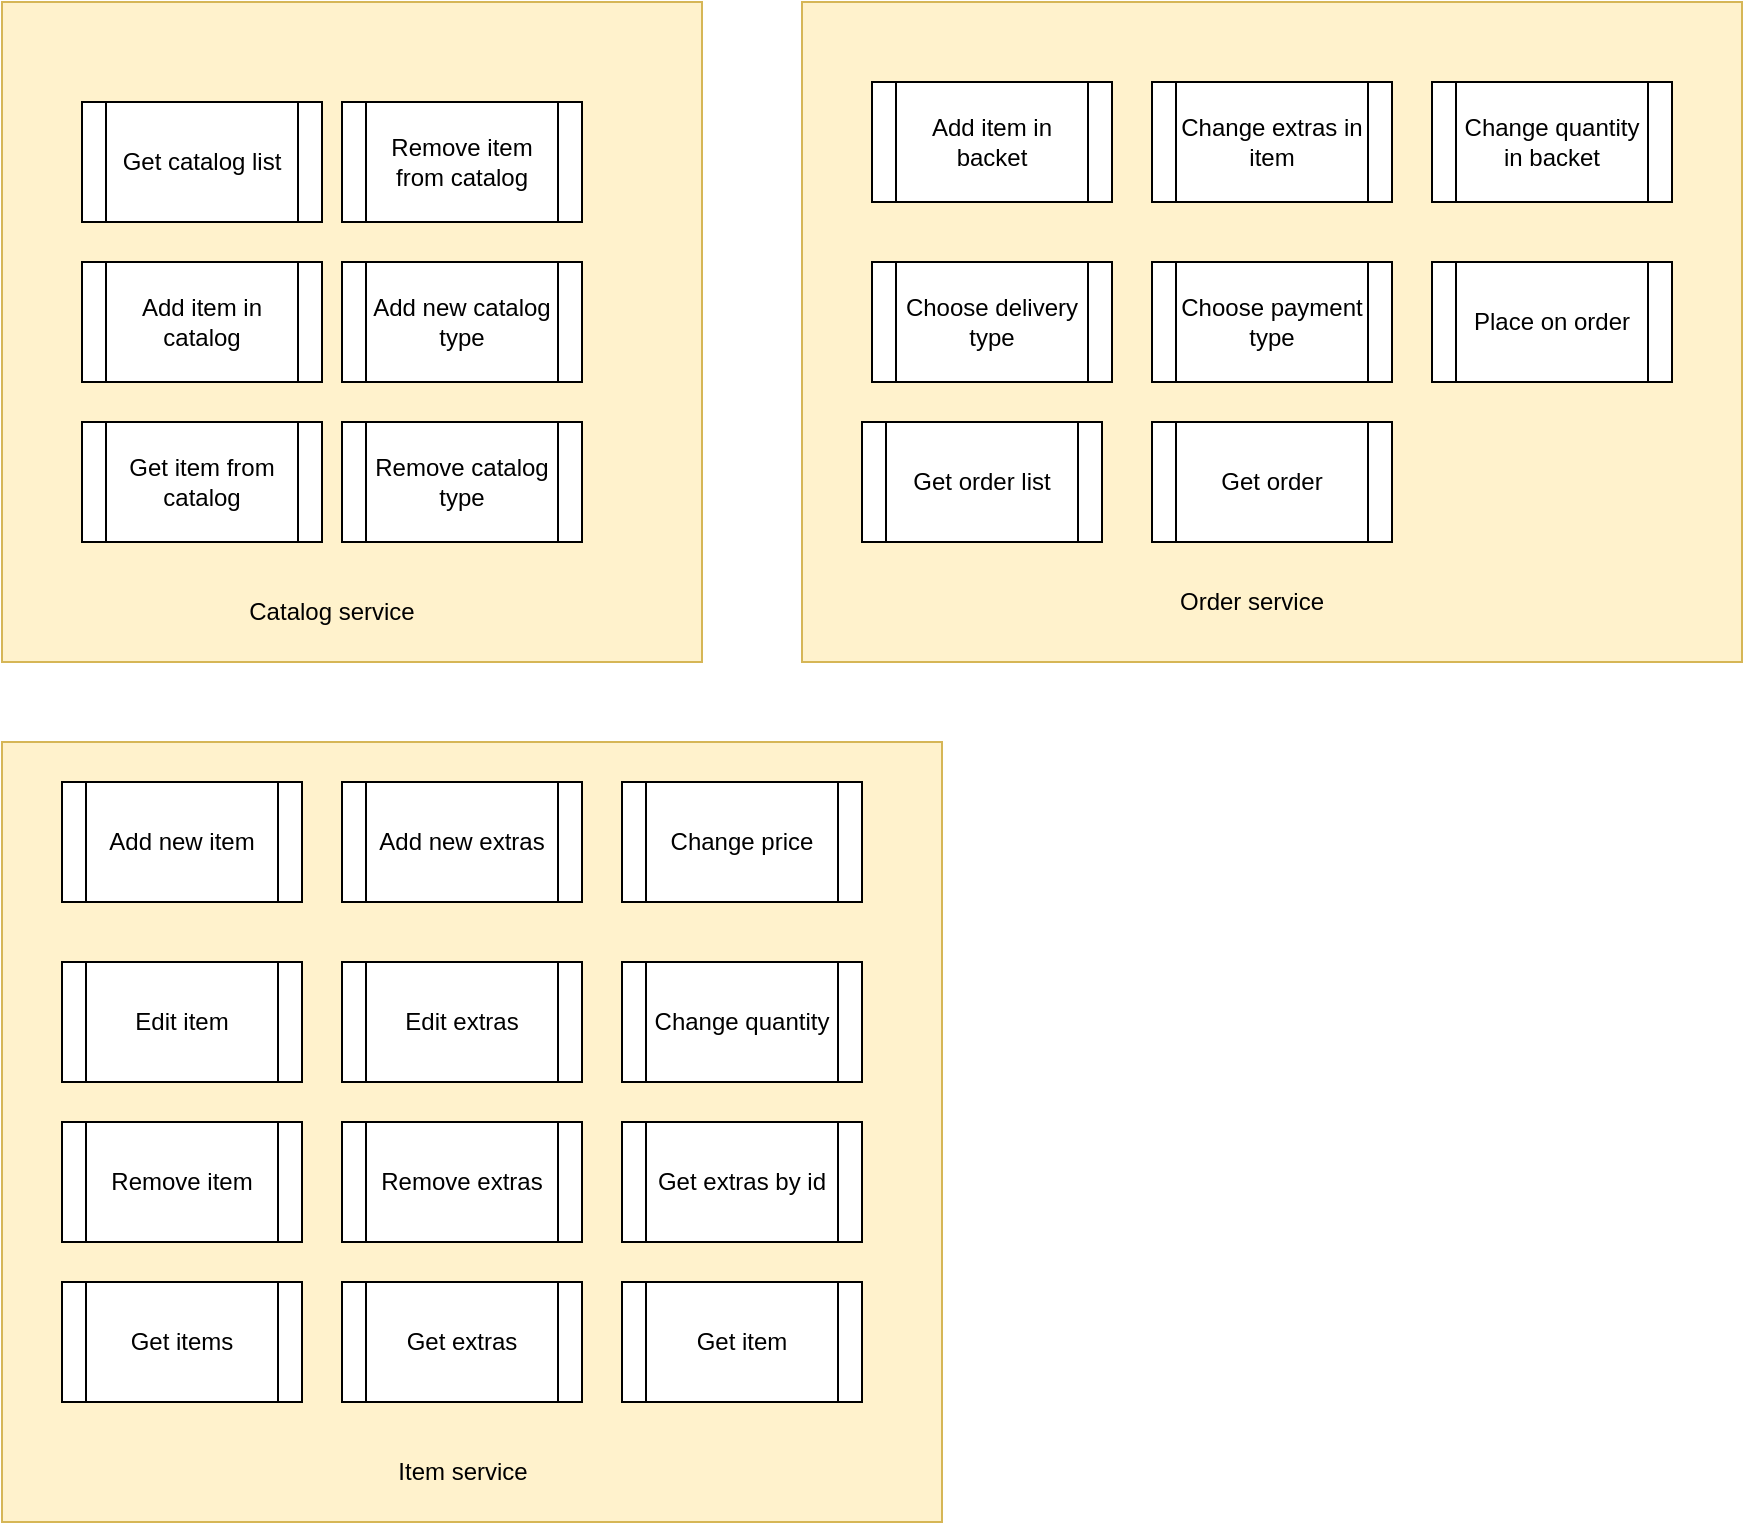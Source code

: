 <mxfile version="19.0.3" type="device"><diagram id="8uJz3vSbfBE7gGNFCVrS" name="Страница 1"><mxGraphModel dx="2062" dy="1217" grid="1" gridSize="10" guides="1" tooltips="1" connect="1" arrows="1" fold="1" page="1" pageScale="1" pageWidth="827" pageHeight="1169" math="0" shadow="0"><root><mxCell id="0"/><mxCell id="1" parent="0"/><mxCell id="5Ld_4mMBNFOkIA_HYcgU-19" value="" style="group" parent="1" vertex="1" connectable="0"><mxGeometry x="80" y="110" width="350" height="330" as="geometry"/></mxCell><mxCell id="5Ld_4mMBNFOkIA_HYcgU-9" value="" style="rounded=0;whiteSpace=wrap;html=1;fillColor=#fff2cc;strokeColor=#d6b656;" parent="5Ld_4mMBNFOkIA_HYcgU-19" vertex="1"><mxGeometry width="350" height="330" as="geometry"/></mxCell><mxCell id="5Ld_4mMBNFOkIA_HYcgU-1" value="Get catalog list" style="shape=process;whiteSpace=wrap;html=1;backgroundOutline=1;" parent="5Ld_4mMBNFOkIA_HYcgU-19" vertex="1"><mxGeometry x="40" y="50" width="120" height="60" as="geometry"/></mxCell><mxCell id="5Ld_4mMBNFOkIA_HYcgU-2" value="Add item in catalog" style="shape=process;whiteSpace=wrap;html=1;backgroundOutline=1;" parent="5Ld_4mMBNFOkIA_HYcgU-19" vertex="1"><mxGeometry x="40" y="130" width="120" height="60" as="geometry"/></mxCell><mxCell id="5Ld_4mMBNFOkIA_HYcgU-3" value="Get item from catalog" style="shape=process;whiteSpace=wrap;html=1;backgroundOutline=1;" parent="5Ld_4mMBNFOkIA_HYcgU-19" vertex="1"><mxGeometry x="40" y="210" width="120" height="60" as="geometry"/></mxCell><mxCell id="5Ld_4mMBNFOkIA_HYcgU-4" value="Remove item from catalog" style="shape=process;whiteSpace=wrap;html=1;backgroundOutline=1;" parent="5Ld_4mMBNFOkIA_HYcgU-19" vertex="1"><mxGeometry x="170" y="50" width="120" height="60" as="geometry"/></mxCell><mxCell id="5Ld_4mMBNFOkIA_HYcgU-6" value="Add new catalog type" style="shape=process;whiteSpace=wrap;html=1;backgroundOutline=1;" parent="5Ld_4mMBNFOkIA_HYcgU-19" vertex="1"><mxGeometry x="170" y="130" width="120" height="60" as="geometry"/></mxCell><mxCell id="5Ld_4mMBNFOkIA_HYcgU-7" value="Remove catalog type" style="shape=process;whiteSpace=wrap;html=1;backgroundOutline=1;" parent="5Ld_4mMBNFOkIA_HYcgU-19" vertex="1"><mxGeometry x="170" y="210" width="120" height="60" as="geometry"/></mxCell><mxCell id="5Ld_4mMBNFOkIA_HYcgU-10" value="Catalog service" style="text;html=1;strokeColor=none;fillColor=none;align=center;verticalAlign=middle;whiteSpace=wrap;rounded=0;" parent="5Ld_4mMBNFOkIA_HYcgU-19" vertex="1"><mxGeometry x="80" y="290" width="170" height="30" as="geometry"/></mxCell><mxCell id="5Ld_4mMBNFOkIA_HYcgU-35" value="" style="group" parent="1" vertex="1" connectable="0"><mxGeometry x="80" y="480" width="470" height="390" as="geometry"/></mxCell><mxCell id="5Ld_4mMBNFOkIA_HYcgU-33" value="" style="rounded=0;whiteSpace=wrap;html=1;fillColor=#fff2cc;strokeColor=#d6b656;" parent="5Ld_4mMBNFOkIA_HYcgU-35" vertex="1"><mxGeometry width="470" height="390" as="geometry"/></mxCell><mxCell id="5Ld_4mMBNFOkIA_HYcgU-21" value="Add new item" style="shape=process;whiteSpace=wrap;html=1;backgroundOutline=1;" parent="5Ld_4mMBNFOkIA_HYcgU-35" vertex="1"><mxGeometry x="30" y="20" width="120" height="60" as="geometry"/></mxCell><mxCell id="5Ld_4mMBNFOkIA_HYcgU-22" value="Edit item" style="shape=process;whiteSpace=wrap;html=1;backgroundOutline=1;" parent="5Ld_4mMBNFOkIA_HYcgU-35" vertex="1"><mxGeometry x="30" y="110" width="120" height="60" as="geometry"/></mxCell><mxCell id="5Ld_4mMBNFOkIA_HYcgU-23" value="Remove item" style="shape=process;whiteSpace=wrap;html=1;backgroundOutline=1;" parent="5Ld_4mMBNFOkIA_HYcgU-35" vertex="1"><mxGeometry x="30" y="190" width="120" height="60" as="geometry"/></mxCell><mxCell id="5Ld_4mMBNFOkIA_HYcgU-24" value="Get items" style="shape=process;whiteSpace=wrap;html=1;backgroundOutline=1;" parent="5Ld_4mMBNFOkIA_HYcgU-35" vertex="1"><mxGeometry x="30" y="270" width="120" height="60" as="geometry"/></mxCell><mxCell id="5Ld_4mMBNFOkIA_HYcgU-25" value="Get item" style="shape=process;whiteSpace=wrap;html=1;backgroundOutline=1;" parent="5Ld_4mMBNFOkIA_HYcgU-35" vertex="1"><mxGeometry x="310" y="270" width="120" height="60" as="geometry"/></mxCell><mxCell id="5Ld_4mMBNFOkIA_HYcgU-26" value="Add new extras" style="shape=process;whiteSpace=wrap;html=1;backgroundOutline=1;" parent="5Ld_4mMBNFOkIA_HYcgU-35" vertex="1"><mxGeometry x="170" y="20" width="120" height="60" as="geometry"/></mxCell><mxCell id="5Ld_4mMBNFOkIA_HYcgU-27" value="Remove extras" style="shape=process;whiteSpace=wrap;html=1;backgroundOutline=1;" parent="5Ld_4mMBNFOkIA_HYcgU-35" vertex="1"><mxGeometry x="170" y="190" width="120" height="60" as="geometry"/></mxCell><mxCell id="5Ld_4mMBNFOkIA_HYcgU-28" value="Edit extras" style="shape=process;whiteSpace=wrap;html=1;backgroundOutline=1;" parent="5Ld_4mMBNFOkIA_HYcgU-35" vertex="1"><mxGeometry x="170" y="110" width="120" height="60" as="geometry"/></mxCell><mxCell id="5Ld_4mMBNFOkIA_HYcgU-29" value="Get extras" style="shape=process;whiteSpace=wrap;html=1;backgroundOutline=1;" parent="5Ld_4mMBNFOkIA_HYcgU-35" vertex="1"><mxGeometry x="170" y="270" width="120" height="60" as="geometry"/></mxCell><mxCell id="5Ld_4mMBNFOkIA_HYcgU-30" value="Get extras by id" style="shape=process;whiteSpace=wrap;html=1;backgroundOutline=1;" parent="5Ld_4mMBNFOkIA_HYcgU-35" vertex="1"><mxGeometry x="310" y="190" width="120" height="60" as="geometry"/></mxCell><mxCell id="5Ld_4mMBNFOkIA_HYcgU-31" value="Change price" style="shape=process;whiteSpace=wrap;html=1;backgroundOutline=1;" parent="5Ld_4mMBNFOkIA_HYcgU-35" vertex="1"><mxGeometry x="310" y="20" width="120" height="60" as="geometry"/></mxCell><mxCell id="5Ld_4mMBNFOkIA_HYcgU-32" value="Change quantity" style="shape=process;whiteSpace=wrap;html=1;backgroundOutline=1;" parent="5Ld_4mMBNFOkIA_HYcgU-35" vertex="1"><mxGeometry x="310" y="110" width="120" height="60" as="geometry"/></mxCell><mxCell id="5Ld_4mMBNFOkIA_HYcgU-34" value="Item service" style="text;html=1;strokeColor=none;fillColor=none;align=center;verticalAlign=middle;whiteSpace=wrap;rounded=0;" parent="5Ld_4mMBNFOkIA_HYcgU-35" vertex="1"><mxGeometry x="152.5" y="350" width="155" height="30" as="geometry"/></mxCell><mxCell id="5Ld_4mMBNFOkIA_HYcgU-46" value="" style="group" parent="1" vertex="1" connectable="0"><mxGeometry x="480" y="110" width="470" height="360" as="geometry"/></mxCell><mxCell id="5Ld_4mMBNFOkIA_HYcgU-44" value="" style="rounded=0;whiteSpace=wrap;html=1;fillColor=#fff2cc;strokeColor=#d6b656;" parent="5Ld_4mMBNFOkIA_HYcgU-46" vertex="1"><mxGeometry width="470" height="330" as="geometry"/></mxCell><mxCell id="5Ld_4mMBNFOkIA_HYcgU-36" value="Change quantity in backet" style="shape=process;whiteSpace=wrap;html=1;backgroundOutline=1;" parent="5Ld_4mMBNFOkIA_HYcgU-46" vertex="1"><mxGeometry x="315" y="40" width="120" height="60" as="geometry"/></mxCell><mxCell id="5Ld_4mMBNFOkIA_HYcgU-37" value="Add item in backet" style="shape=process;whiteSpace=wrap;html=1;backgroundOutline=1;" parent="5Ld_4mMBNFOkIA_HYcgU-46" vertex="1"><mxGeometry x="35" y="40" width="120" height="60" as="geometry"/></mxCell><mxCell id="5Ld_4mMBNFOkIA_HYcgU-38" value="Change extras in item" style="shape=process;whiteSpace=wrap;html=1;backgroundOutline=1;" parent="5Ld_4mMBNFOkIA_HYcgU-46" vertex="1"><mxGeometry x="175" y="40" width="120" height="60" as="geometry"/></mxCell><mxCell id="5Ld_4mMBNFOkIA_HYcgU-41" value="Choose delivery type" style="shape=process;whiteSpace=wrap;html=1;backgroundOutline=1;" parent="5Ld_4mMBNFOkIA_HYcgU-46" vertex="1"><mxGeometry x="35" y="130" width="120" height="60" as="geometry"/></mxCell><mxCell id="5Ld_4mMBNFOkIA_HYcgU-42" value="Choose payment type" style="shape=process;whiteSpace=wrap;html=1;backgroundOutline=1;" parent="5Ld_4mMBNFOkIA_HYcgU-46" vertex="1"><mxGeometry x="175" y="130" width="120" height="60" as="geometry"/></mxCell><mxCell id="5Ld_4mMBNFOkIA_HYcgU-43" value="Place on order" style="shape=process;whiteSpace=wrap;html=1;backgroundOutline=1;" parent="5Ld_4mMBNFOkIA_HYcgU-46" vertex="1"><mxGeometry x="315" y="130" width="120" height="60" as="geometry"/></mxCell><mxCell id="5Ld_4mMBNFOkIA_HYcgU-45" value="Order service" style="text;html=1;strokeColor=none;fillColor=none;align=center;verticalAlign=middle;whiteSpace=wrap;rounded=0;" parent="5Ld_4mMBNFOkIA_HYcgU-46" vertex="1"><mxGeometry x="175" y="285" width="100" height="30" as="geometry"/></mxCell><mxCell id="5Ld_4mMBNFOkIA_HYcgU-47" value="Get order list" style="shape=process;whiteSpace=wrap;html=1;backgroundOutline=1;" parent="5Ld_4mMBNFOkIA_HYcgU-46" vertex="1"><mxGeometry x="30" y="210" width="120" height="60" as="geometry"/></mxCell><mxCell id="5Ld_4mMBNFOkIA_HYcgU-48" value="Get order" style="shape=process;whiteSpace=wrap;html=1;backgroundOutline=1;" parent="5Ld_4mMBNFOkIA_HYcgU-46" vertex="1"><mxGeometry x="175" y="210" width="120" height="60" as="geometry"/></mxCell></root></mxGraphModel></diagram></mxfile>